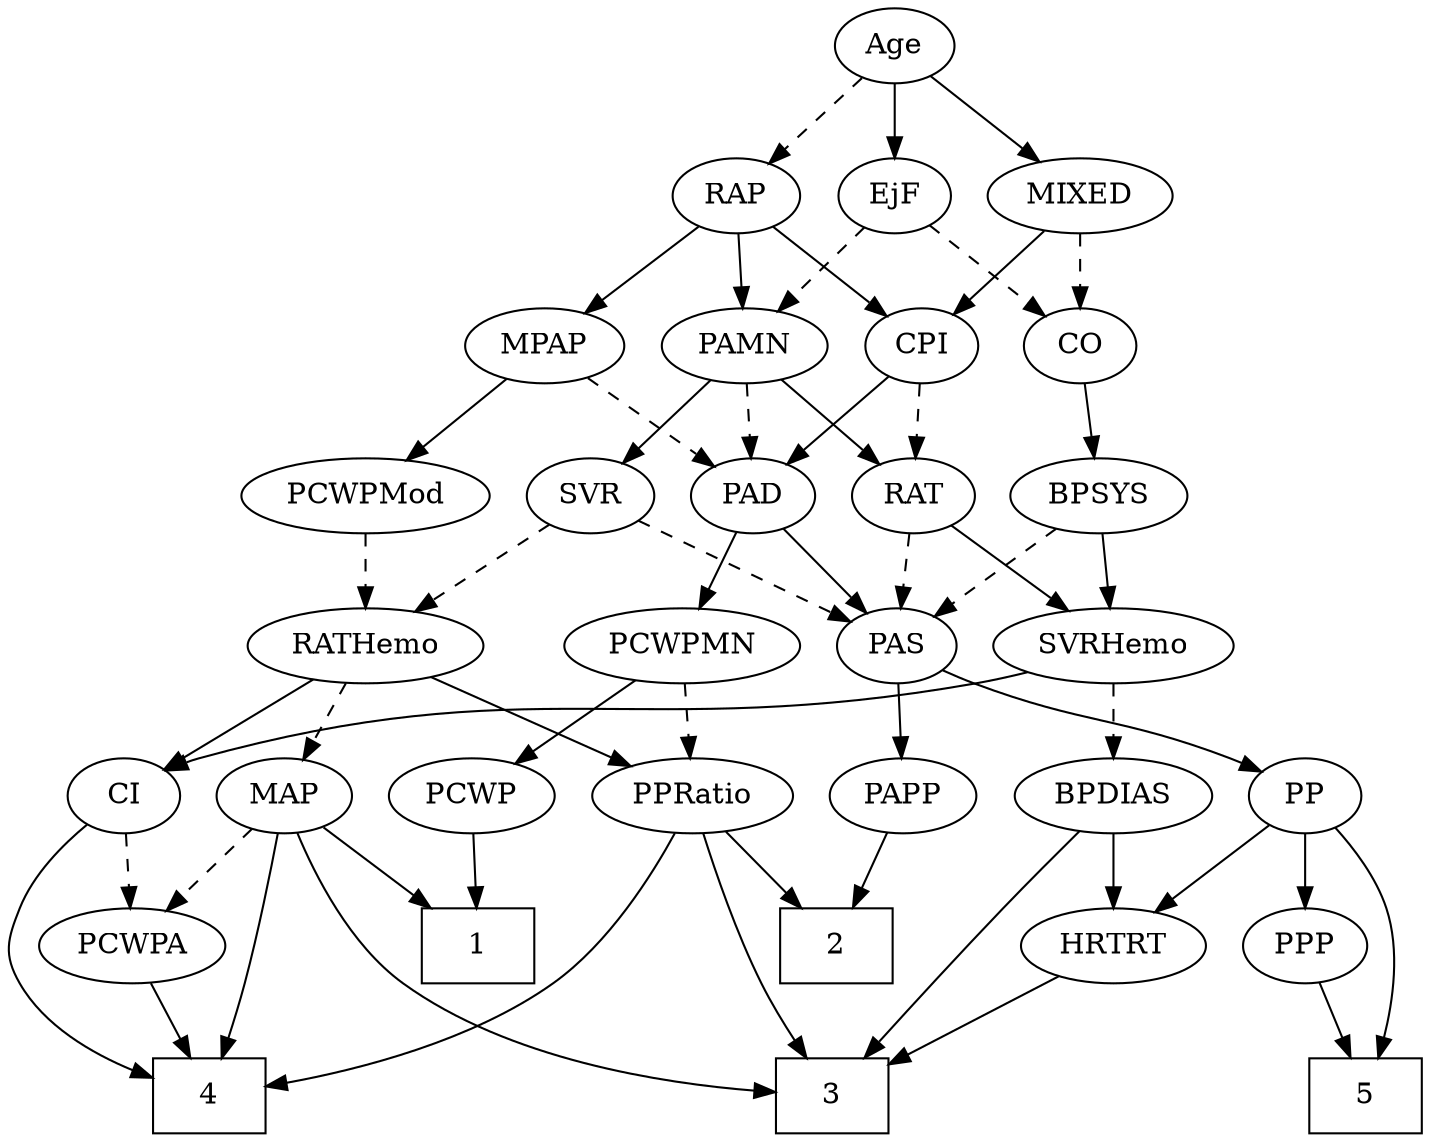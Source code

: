 strict digraph {
	graph [bb="0,0,630.38,540"];
	node [label="\N"];
	1	[height=0.5,
		pos="219.38,90",
		shape=box,
		width=0.75];
	2	[height=0.5,
		pos="367.38,90",
		shape=box,
		width=0.75];
	3	[height=0.5,
		pos="367.38,18",
		shape=box,
		width=0.75];
	4	[height=0.5,
		pos="91.377,18",
		shape=box,
		width=0.75];
	5	[height=0.5,
		pos="603.38,18",
		shape=box,
		width=0.75];
	Age	[height=0.5,
		pos="392.38,522",
		width=0.75];
	EjF	[height=0.5,
		pos="392.38,450",
		width=0.75];
	Age -> EjF	[pos="e,392.38,468.1 392.38,503.7 392.38,495.98 392.38,486.71 392.38,478.11",
		style=solid];
	RAP	[height=0.5,
		pos="319.38,450",
		width=0.77632];
	Age -> RAP	[pos="e,334.38,465.38 377.6,506.83 367.28,496.94 353.32,483.55 341.65,472.36",
		style=dashed];
	MIXED	[height=0.5,
		pos="477.38,450",
		width=1.1193];
	Age -> MIXED	[pos="e,458.97,466.16 408.77,507.5 420.78,497.61 437.35,483.96 451.19,472.56",
		style=solid];
	CO	[height=0.5,
		pos="477.38,378",
		width=0.75];
	EjF -> CO	[pos="e,461.04,392.46 408.77,435.5 421.35,425.14 438.92,410.67 453.12,398.97",
		style=dashed];
	PAMN	[height=0.5,
		pos="322.38,378",
		width=1.011];
	EjF -> PAMN	[pos="e,337.83,394.46 377.87,434.5 368.37,425 355.76,412.38 344.96,401.58",
		style=dashed];
	MPAP	[height=0.5,
		pos="233.38,378",
		width=0.97491];
	RAP -> MPAP	[pos="e,251.39,393.66 302.8,435.5 290.47,425.47 273.43,411.6 259.31,400.11",
		style=solid];
	RAP -> PAMN	[pos="e,321.64,396.1 320.12,431.7 320.45,423.98 320.85,414.71 321.21,406.11",
		style=solid];
	CPI	[height=0.5,
		pos="403.38,378",
		width=0.75];
	RAP -> CPI	[pos="e,387.1,392.56 335.97,435.17 348.36,424.85 365.48,410.58 379.36,399.01",
		style=solid];
	MIXED -> CO	[pos="e,477.38,396.1 477.38,431.7 477.38,423.98 477.38,414.71 477.38,406.11",
		style=dashed];
	MIXED -> CPI	[pos="e,418.25,393.07 460.95,433.46 450.58,423.65 437.03,410.83 425.68,400.1",
		style=solid];
	PAD	[height=0.5,
		pos="326.38,306",
		width=0.79437];
	MPAP -> PAD	[pos="e,308.7,320.3 252.65,362.5 266.56,352.02 285.5,337.77 300.7,326.33",
		style=dashed];
	PCWPMod	[height=0.5,
		pos="153.38,306",
		width=1.4443];
	MPAP -> PCWPMod	[pos="e,171.71,323.04 216.41,362.15 205.65,352.74 191.52,340.37 179.36,329.73",
		style=solid];
	BPSYS	[height=0.5,
		pos="483.38,306",
		width=1.0471];
	PAS	[height=0.5,
		pos="394.38,234",
		width=0.75];
	BPSYS -> PAS	[pos="e,411.12,248.17 464.5,290.15 451.28,279.75 433.48,265.75 419.12,254.46",
		style=dashed];
	SVRHemo	[height=0.5,
		pos="489.38,234",
		width=1.3902];
	BPSYS -> SVRHemo	[pos="e,487.91,252.1 484.86,287.7 485.52,279.98 486.32,270.71 487.05,262.11",
		style=solid];
	PAD -> PAS	[pos="e,379.98,249.82 340.8,290.15 350.08,280.6 362.33,267.99 372.76,257.25",
		style=solid];
	PCWPMN	[height=0.5,
		pos="299.38,234",
		width=1.3902];
	PAD -> PCWPMN	[pos="e,305.92,251.96 319.98,288.41 316.86,280.34 313.04,270.43 309.54,261.35",
		style=solid];
	CO -> BPSYS	[pos="e,481.91,324.1 478.86,359.7 479.52,351.98 480.32,342.71 481.05,334.11",
		style=solid];
	PP	[height=0.5,
		pos="576.38,162",
		width=0.75];
	PAS -> PP	[pos="e,555.25,173.51 415.5,222.49 420.34,220.23 425.5,217.94 430.38,216 478.17,196.98 492.58,199.02 540.38,180 542.21,179.27 544.08,178.49 \
545.95,177.69",
		style=solid];
	PAPP	[height=0.5,
		pos="397.38,162",
		width=0.88464];
	PAS -> PAPP	[pos="e,396.64,180.1 395.12,215.7 395.45,207.98 395.85,198.71 396.21,190.11",
		style=solid];
	PAMN -> PAD	[pos="e,325.4,324.1 323.37,359.7 323.81,351.98 324.34,342.71 324.83,334.11",
		style=dashed];
	RAT	[height=0.5,
		pos="400.38,306",
		width=0.75827];
	PAMN -> RAT	[pos="e,384.81,320.97 339.3,361.81 350.4,351.85 365.06,338.7 377.23,327.77",
		style=solid];
	SVR	[height=0.5,
		pos="251.38,306",
		width=0.77632];
	PAMN -> SVR	[pos="e,266.12,321.54 306.62,361.46 296.89,351.87 284.26,339.42 273.53,328.84",
		style=solid];
	RATHemo	[height=0.5,
		pos="153.38,234",
		width=1.3721];
	MAP	[height=0.5,
		pos="131.38,162",
		width=0.84854];
	RATHemo -> MAP	[pos="e,136.65,179.79 148.05,216.05 145.54,208.06 142.48,198.33 139.67,189.4",
		style=dashed];
	PPRatio	[height=0.5,
		pos="308.38,162",
		width=1.1013];
	RATHemo -> PPRatio	[pos="e,281.18,175.28 183.26,219.5 208.6,208.06 245.03,191.61 272.05,179.41",
		style=solid];
	CI	[height=0.5,
		pos="55.377,162",
		width=0.75];
	RATHemo -> CI	[pos="e,73.138,175.69 131.63,217.46 116.78,206.86 97.046,192.76 81.371,181.57",
		style=solid];
	CPI -> PAD	[pos="e,341.94,321.14 387.79,362.83 376.84,352.87 361.98,339.37 349.63,328.14",
		style=solid];
	CPI -> RAT	[pos="e,401.11,324.1 402.64,359.7 402.3,351.98 401.91,342.71 401.54,334.11",
		style=dashed];
	RAT -> PAS	[pos="e,395.84,252.1 398.89,287.7 398.23,279.98 397.44,270.71 396.7,262.11",
		style=dashed];
	RAT -> SVRHemo	[pos="e,469.47,250.65 417.54,291.5 429.95,281.74 447,268.33 461.37,257.02",
		style=solid];
	SVR -> PAS	[pos="e,372.92,245.5 273.1,294.37 297.28,282.53 336.54,263.31 363.82,249.96",
		style=dashed];
	SVR -> RATHemo	[pos="e,175,250.45 233.4,292.16 219.38,282.14 199.6,268.02 183.21,256.31",
		style=dashed];
	PCWPMod -> RATHemo	[pos="e,153.38,252.1 153.38,287.7 153.38,279.98 153.38,270.71 153.38,262.11",
		style=dashed];
	PCWPA	[height=0.5,
		pos="56.377,90",
		width=1.1555];
	PCWPA -> 4	[pos="e,82.739,36.275 64.849,72.055 68.874,64.007 73.775,54.205 78.264,45.226",
		style=solid];
	PCWPMN -> PPRatio	[pos="e,306.18,180.1 301.6,215.7 302.59,207.98 303.79,198.71 304.89,190.11",
		style=dashed];
	PCWP	[height=0.5,
		pos="215.38,162",
		width=0.97491];
	PCWPMN -> PCWP	[pos="e,232.93,177.63 280.32,217.12 268.64,207.39 253.56,194.82 240.87,184.24",
		style=solid];
	BPDIAS	[height=0.5,
		pos="489.38,162",
		width=1.1735];
	SVRHemo -> BPDIAS	[pos="e,489.38,180.1 489.38,215.7 489.38,207.98 489.38,198.71 489.38,190.11",
		style=dashed];
	SVRHemo -> CI	[pos="e,75.859,174.12 453.11,221.47 445.65,219.41 437.8,217.45 430.38,216 281.68,186.91 237.26,220.92 91.377,180 89.43,179.45 87.459,178.81 \
85.493,178.1",
		style=solid];
	BPDIAS -> 3	[pos="e,381.35,36.242 474.49,144.92 464.92,134.5 452.28,120.56 441.38,108 422.87,86.68 402.39,61.957 387.68,43.987",
		style=solid];
	HRTRT	[height=0.5,
		pos="490.38,90",
		width=1.1013];
	BPDIAS -> HRTRT	[pos="e,490.13,108.1 489.62,143.7 489.73,135.98 489.87,126.71 489.99,118.11",
		style=solid];
	MAP -> 1	[pos="e,197.98,108.02 148.76,147.17 160.46,137.87 176.18,125.36 189.81,114.52",
		style=solid];
	MAP -> 3	[pos="e,340.2,20.582 136.91,143.94 144.31,123.8 159.37,90.682 183.38,72 226.49,38.456 290.06,26.138 330.07,21.617",
		style=solid];
	MAP -> 4	[pos="e,96.695,36.148 126.93,143.9 122.22,125.95 114.5,96.928 107.38,72 104.94,63.459 102.17,54.177 99.637,45.802",
		style=solid];
	MAP -> PCWPA	[pos="e,73.201,106.7 115.84,146.5 105.73,137.06 92.33,124.56 80.811,113.81",
		style=dashed];
	PP -> 5	[pos="e,609.02,36.123 590.13,146.07 598.34,136.1 608,122.25 612.38,108 618.6,87.774 615.65,63.865 611.52,45.924",
		style=solid];
	PPP	[height=0.5,
		pos="576.38,90",
		width=0.75];
	PP -> PPP	[pos="e,576.38,108.1 576.38,143.7 576.38,135.98 576.38,126.71 576.38,118.11",
		style=solid];
	PP -> HRTRT	[pos="e,509,106.16 559.8,147.5 547.64,137.61 530.88,123.96 516.87,112.56",
		style=solid];
	PPP -> 5	[pos="e,596.65,36.447 582.78,72.411 585.81,64.539 589.52,54.929 592.95,46.042",
		style=solid];
	PPRatio -> 2	[pos="e,352.94,108.12 322.06,144.76 329.29,136.18 338.33,125.46 346.43,115.86",
		style=solid];
	PPRatio -> 3	[pos="e,353.42,36.242 310.97,144.02 314.19,125.67 320.59,95.847 331.38,72 335.66,62.522 341.62,52.897 347.46,44.496",
		style=solid];
	PPRatio -> 4	[pos="e,118.55,21.839 302.54,144.07 294.81,124.05 279.28,91.06 255.38,72 218.33,42.457 164.35,29.183 128.58,23.356",
		style=solid];
	PCWP -> 1	[pos="e,218.4,108.1 216.37,143.7 216.81,135.98 217.34,126.71 217.83,118.11",
		style=solid];
	CI -> 4	[pos="e,64.302,27.564 37.659,148.15 26.051,138.56 11.869,124.34 5.3769,108 -0.53016,93.13 -2.4234,85.97 5.3769,72 16.007,52.962 36.596,\
39.915 54.964,31.53",
		style=solid];
	CI -> PCWPA	[pos="e,56.133,108.1 55.624,143.7 55.734,135.98 55.867,126.71 55.99,118.11",
		style=dashed];
	PAPP -> 2	[pos="e,374.85,108.45 390.27,144.41 386.86,136.45 382.69,126.72 378.84,117.76",
		style=solid];
	HRTRT -> 3	[pos="e,394.45,34.405 466.66,75.503 448.66,65.259 423.61,51.003 403.18,39.374",
		style=solid];
}
